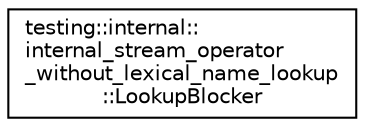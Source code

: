 digraph "Graphical Class Hierarchy"
{
 // INTERACTIVE_SVG=YES
 // LATEX_PDF_SIZE
  edge [fontname="Helvetica",fontsize="10",labelfontname="Helvetica",labelfontsize="10"];
  node [fontname="Helvetica",fontsize="10",shape=record];
  rankdir="LR";
  Node0 [label="testing::internal::\linternal_stream_operator\l_without_lexical_name_lookup\l::LookupBlocker",height=0.2,width=0.4,color="black", fillcolor="white", style="filled",URL="$d0/df2/structtesting_1_1internal_1_1internal__stream__operator__without__lexical__name__lookup_1_1_lookup_blocker.html",tooltip=" "];
}
